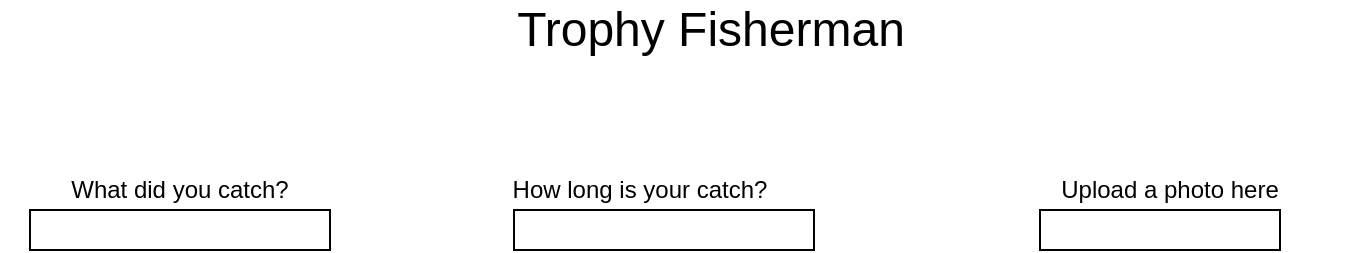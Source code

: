 <mxfile version="14.6.5" type="github">
  <diagram id="q_-OfJpVuc46Vi0m4wlO" name="Page-1">
    <mxGraphModel dx="1422" dy="762" grid="1" gridSize="10" guides="1" tooltips="1" connect="1" arrows="1" fold="1" page="1" pageScale="1" pageWidth="850" pageHeight="1100" math="0" shadow="0">
      <root>
        <mxCell id="0" />
        <mxCell id="1" parent="0" />
        <mxCell id="bHqAYAbNMkdiLEmuRsNj-1" value="&lt;font style=&quot;font-size: 24px&quot;&gt;Trophy Fisherman&lt;/font&gt;" style="text;html=1;strokeColor=none;fillColor=none;align=center;verticalAlign=middle;whiteSpace=wrap;rounded=0;" vertex="1" parent="1">
          <mxGeometry x="318" y="50" width="215" height="20" as="geometry" />
        </mxCell>
        <mxCell id="bHqAYAbNMkdiLEmuRsNj-2" value="What did you catch?" style="text;html=1;strokeColor=none;fillColor=none;align=center;verticalAlign=middle;whiteSpace=wrap;rounded=0;" vertex="1" parent="1">
          <mxGeometry x="70" y="130" width="180" height="20" as="geometry" />
        </mxCell>
        <mxCell id="bHqAYAbNMkdiLEmuRsNj-3" value="How long is your catch?" style="text;html=1;strokeColor=none;fillColor=none;align=center;verticalAlign=middle;whiteSpace=wrap;rounded=0;" vertex="1" parent="1">
          <mxGeometry x="300" y="130" width="180" height="20" as="geometry" />
        </mxCell>
        <mxCell id="bHqAYAbNMkdiLEmuRsNj-4" value="" style="rounded=0;whiteSpace=wrap;html=1;" vertex="1" parent="1">
          <mxGeometry x="85" y="150" width="150" height="20" as="geometry" />
        </mxCell>
        <mxCell id="bHqAYAbNMkdiLEmuRsNj-5" value="" style="rounded=0;whiteSpace=wrap;html=1;" vertex="1" parent="1">
          <mxGeometry x="327" y="150" width="150" height="20" as="geometry" />
        </mxCell>
        <mxCell id="bHqAYAbNMkdiLEmuRsNj-7" value="Upload a photo here" style="text;html=1;strokeColor=none;fillColor=none;align=center;verticalAlign=middle;whiteSpace=wrap;rounded=0;" vertex="1" parent="1">
          <mxGeometry x="560" y="130" width="190" height="20" as="geometry" />
        </mxCell>
        <mxCell id="bHqAYAbNMkdiLEmuRsNj-8" value="" style="rounded=0;whiteSpace=wrap;html=1;" vertex="1" parent="1">
          <mxGeometry x="590" y="150" width="120" height="20" as="geometry" />
        </mxCell>
      </root>
    </mxGraphModel>
  </diagram>
</mxfile>
